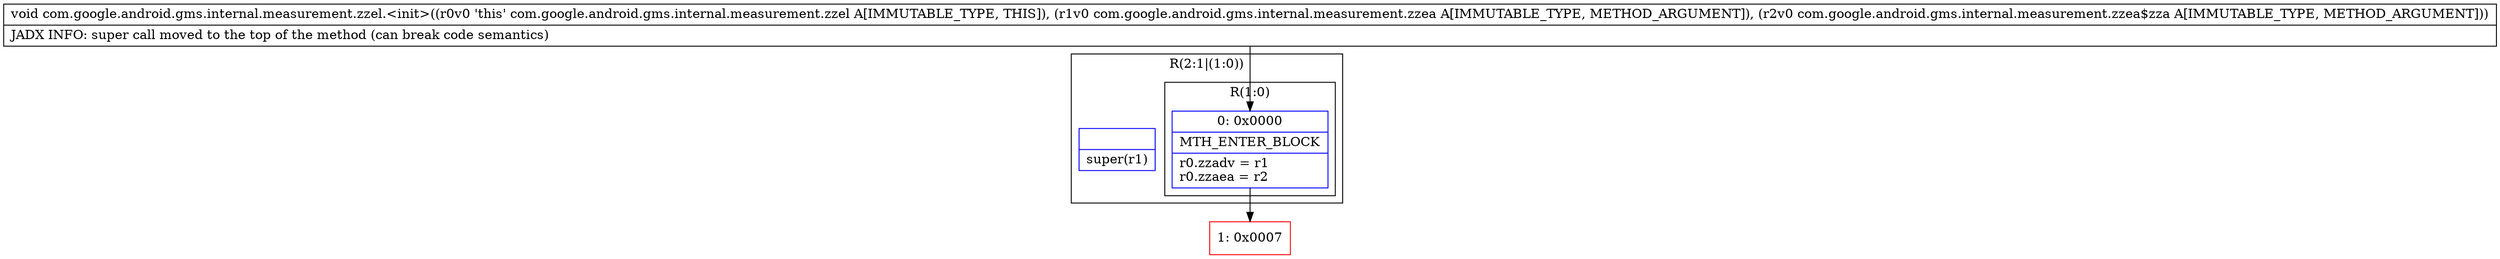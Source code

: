 digraph "CFG forcom.google.android.gms.internal.measurement.zzel.\<init\>(Lcom\/google\/android\/gms\/internal\/measurement\/zzea;Lcom\/google\/android\/gms\/internal\/measurement\/zzea$zza;)V" {
subgraph cluster_Region_517592612 {
label = "R(2:1|(1:0))";
node [shape=record,color=blue];
Node_InsnContainer_1651274388 [shape=record,label="{|super(r1)\l}"];
subgraph cluster_Region_1256366238 {
label = "R(1:0)";
node [shape=record,color=blue];
Node_0 [shape=record,label="{0\:\ 0x0000|MTH_ENTER_BLOCK\l|r0.zzadv = r1\lr0.zzaea = r2\l}"];
}
}
Node_1 [shape=record,color=red,label="{1\:\ 0x0007}"];
MethodNode[shape=record,label="{void com.google.android.gms.internal.measurement.zzel.\<init\>((r0v0 'this' com.google.android.gms.internal.measurement.zzel A[IMMUTABLE_TYPE, THIS]), (r1v0 com.google.android.gms.internal.measurement.zzea A[IMMUTABLE_TYPE, METHOD_ARGUMENT]), (r2v0 com.google.android.gms.internal.measurement.zzea$zza A[IMMUTABLE_TYPE, METHOD_ARGUMENT]))  | JADX INFO: super call moved to the top of the method (can break code semantics)\l}"];
MethodNode -> Node_0;
Node_0 -> Node_1;
}

